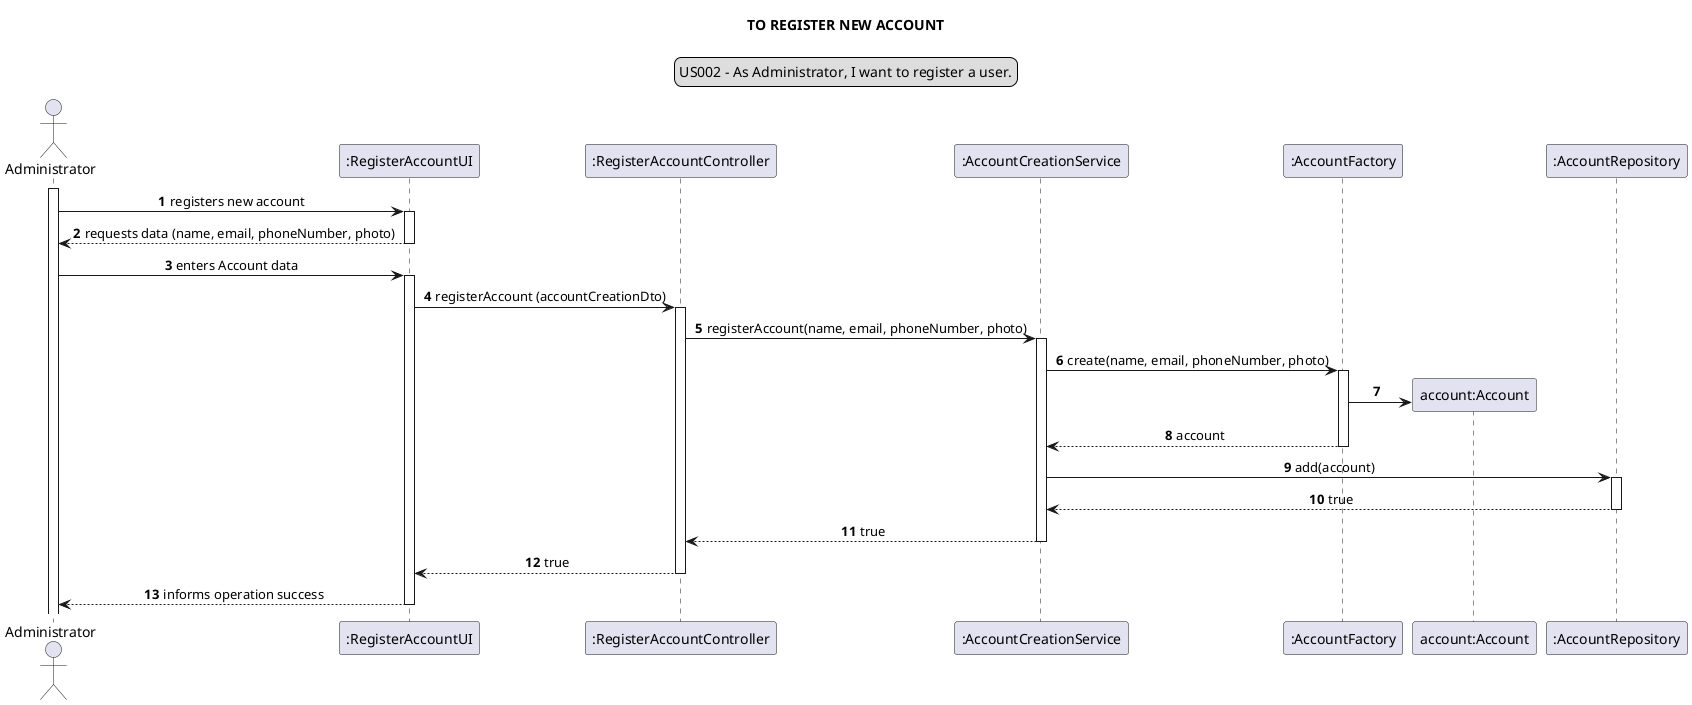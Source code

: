 @startuml
skinparam sequenceMessageAlign center
title TO REGISTER NEW ACCOUNT
legend top
US002 - As Administrator, I want to register a user.
end legend
autonumber
actor "Administrator" as administrator
participant ":RegisterAccountUI" as ui
participant ":RegisterAccountController" as ct
participant ":AccountCreationService" as service
participant ":AccountFactory" as factory
participant "account:Account" as ac
participant ":AccountRepository" as repository

activate administrator
administrator -> ui: registers new account
activate ui
ui --> administrator: requests data (name, email, phoneNumber, photo)
deactivate ui
administrator -> ui: enters Account data
activate ui
ui -> ct: registerAccount (accountCreationDto)
activate ct
ct -> service: registerAccount(name, email, phoneNumber, photo)
activate service
service -> factory: create(name, email, phoneNumber, photo)
create ac
activate factory
factory -> ac
factory --> service: account
deactivate factory
service -> repository: add(account)
activate repository
repository --> service: true
deactivate repository
service --> ct: true
deactivate service
deactivate ac
ct --> ui: true
deactivate ct
ui--> administrator: informs operation success
deactivate ui
@enduml